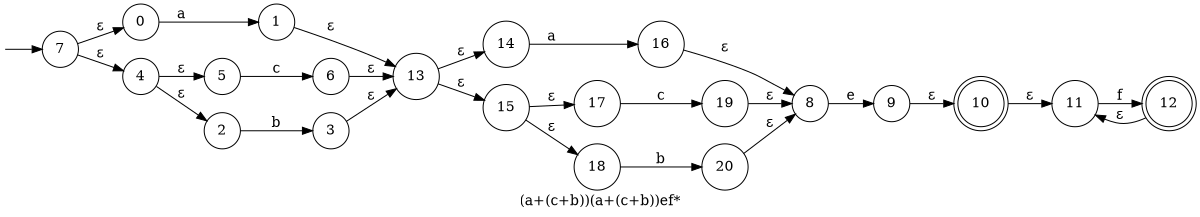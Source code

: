 digraph finite_state_machine {
  rankdir=LR;  
  size="8,5"  label="(a+(c+b))(a+(c+b))ef*"  node [shape = doublecircle]; "10" "12";
  node [shape = circle];
  __I__ [label="", style=invis, width=0]
  __I__ -> "7"
  "7" -> "0" [label = ε];
  "7" -> "4" [label = ε];
  "0" -> "1" [label = a];
  "4" -> "5" [label = ε];
  "4" -> "2" [label = ε];
  "1" -> "13" [label = ε];
  "5" -> "6" [label = c];
  "2" -> "3" [label = b];
  "6" -> "13" [label = ε];
  "3" -> "13" [label = ε];
  "13" -> "14" [label = ε];
  "13" -> "15" [label = ε];
  "14" -> "16" [label = a];
  "15" -> "17" [label = ε];
  "15" -> "18" [label = ε];
  "8" -> "9" [label = e];
  "9" -> "10" [label = ε];
  "10" -> "11" [label = ε];
  "11" -> "12" [label = f];
  "12" -> "11" [label = ε];
  "16" -> "8" [label = ε];
  "17" -> "19" [label = c];
  "18" -> "20" [label = b];
  "19" -> "8" [label = ε];
  "20" -> "8" [label = ε];
}
